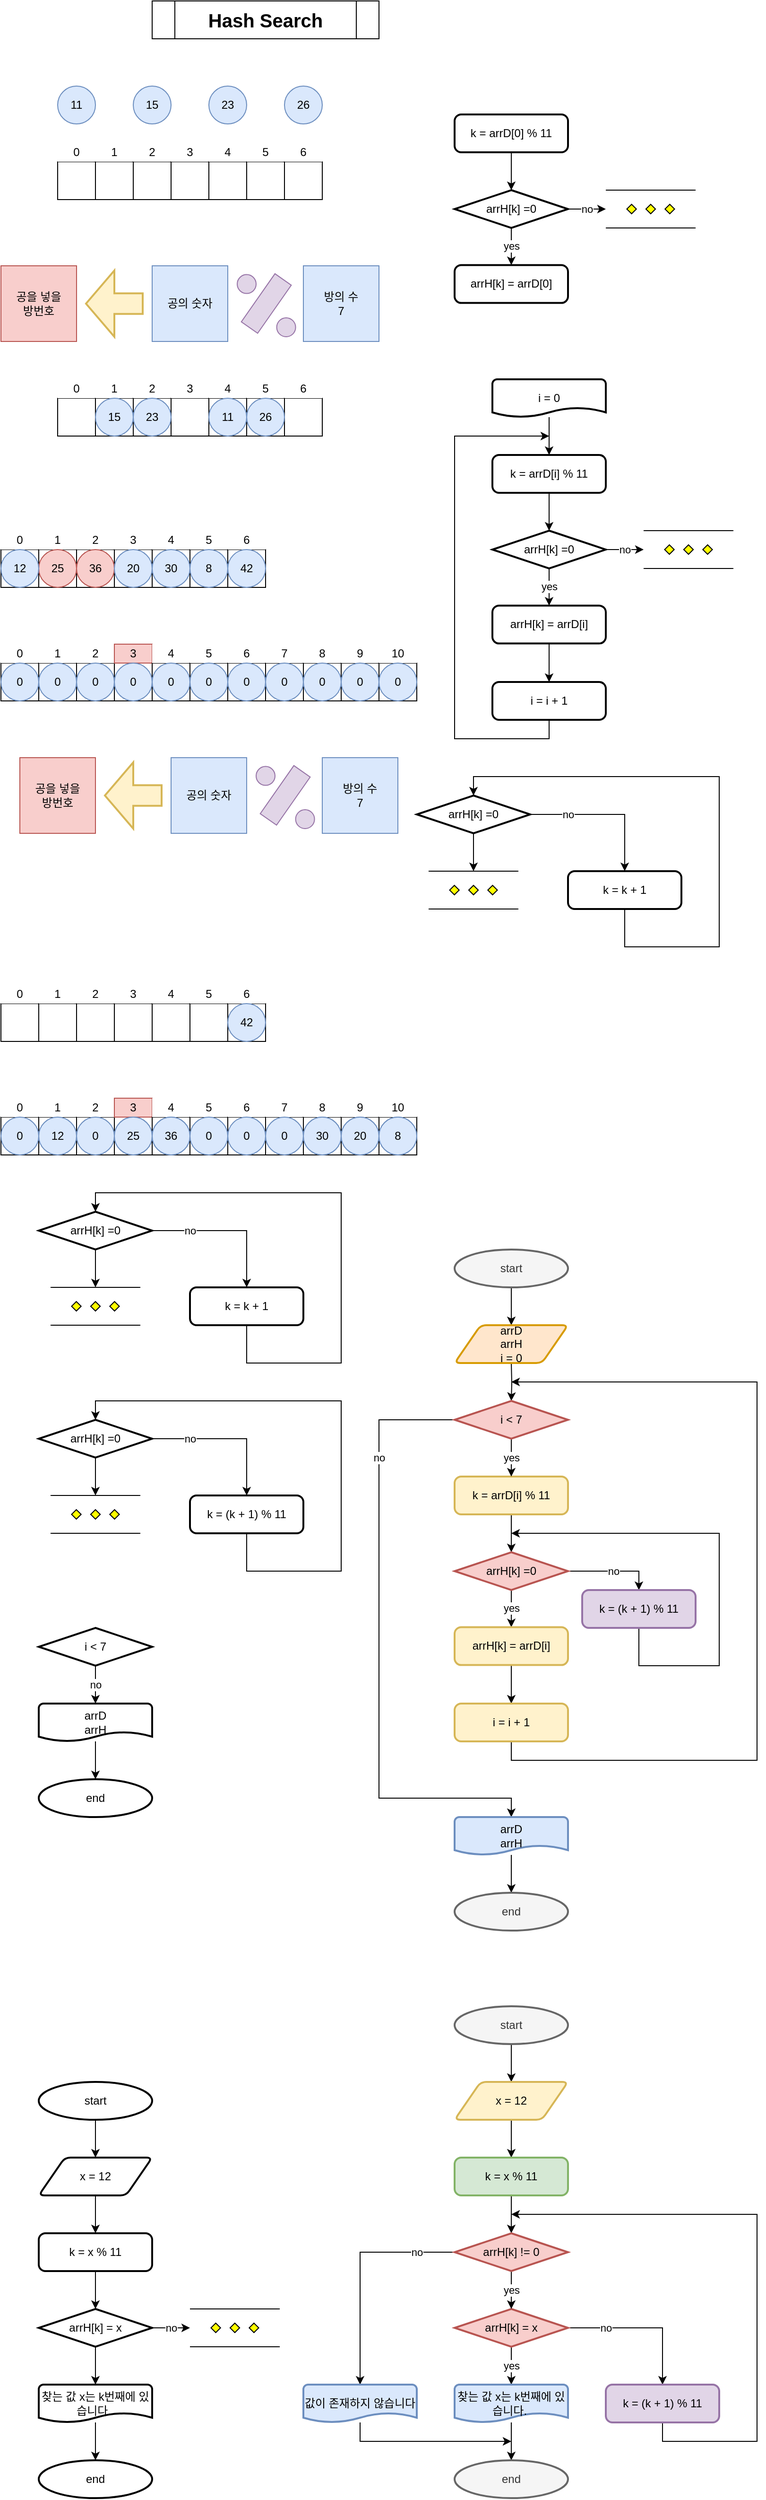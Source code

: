 <mxfile version="21.5.0" type="device">
  <diagram name="Page-1" id="gvFpnIqVw8FhLhii-Kk1">
    <mxGraphModel dx="594" dy="540" grid="1" gridSize="10" guides="1" tooltips="1" connect="1" arrows="1" fold="1" page="1" pageScale="1" pageWidth="850" pageHeight="1100" math="0" shadow="0">
      <root>
        <mxCell id="0" />
        <mxCell id="1" parent="0" />
        <mxCell id="Svl2cvum7UI4GpYgN7TW-1" value="Hash Search" style="shape=process;whiteSpace=wrap;html=1;backgroundOutline=1;fontStyle=1;fontSize=20;" vertex="1" parent="1">
          <mxGeometry x="200" y="40" width="240" height="40" as="geometry" />
        </mxCell>
        <mxCell id="Svl2cvum7UI4GpYgN7TW-2" value="" style="rounded=0;whiteSpace=wrap;html=1;" vertex="1" parent="1">
          <mxGeometry x="100" y="210" width="40" height="40" as="geometry" />
        </mxCell>
        <mxCell id="Svl2cvum7UI4GpYgN7TW-3" value="0" style="rounded=0;whiteSpace=wrap;html=1;strokeColor=none;" vertex="1" parent="1">
          <mxGeometry x="100" y="190" width="40" height="20" as="geometry" />
        </mxCell>
        <mxCell id="Svl2cvum7UI4GpYgN7TW-4" value="" style="rounded=0;whiteSpace=wrap;html=1;" vertex="1" parent="1">
          <mxGeometry x="140" y="210" width="40" height="40" as="geometry" />
        </mxCell>
        <mxCell id="Svl2cvum7UI4GpYgN7TW-5" value="1" style="rounded=0;whiteSpace=wrap;html=1;strokeColor=none;" vertex="1" parent="1">
          <mxGeometry x="140" y="190" width="40" height="20" as="geometry" />
        </mxCell>
        <mxCell id="Svl2cvum7UI4GpYgN7TW-6" value="" style="rounded=0;whiteSpace=wrap;html=1;" vertex="1" parent="1">
          <mxGeometry x="180" y="210" width="40" height="40" as="geometry" />
        </mxCell>
        <mxCell id="Svl2cvum7UI4GpYgN7TW-7" value="2" style="rounded=0;whiteSpace=wrap;html=1;strokeColor=none;" vertex="1" parent="1">
          <mxGeometry x="180" y="190" width="40" height="20" as="geometry" />
        </mxCell>
        <mxCell id="Svl2cvum7UI4GpYgN7TW-8" value="" style="rounded=0;whiteSpace=wrap;html=1;" vertex="1" parent="1">
          <mxGeometry x="220" y="210" width="40" height="40" as="geometry" />
        </mxCell>
        <mxCell id="Svl2cvum7UI4GpYgN7TW-9" value="3" style="rounded=0;whiteSpace=wrap;html=1;strokeColor=none;" vertex="1" parent="1">
          <mxGeometry x="220" y="190" width="40" height="20" as="geometry" />
        </mxCell>
        <mxCell id="Svl2cvum7UI4GpYgN7TW-10" value="" style="rounded=0;whiteSpace=wrap;html=1;" vertex="1" parent="1">
          <mxGeometry x="260" y="210" width="40" height="40" as="geometry" />
        </mxCell>
        <mxCell id="Svl2cvum7UI4GpYgN7TW-11" value="4" style="rounded=0;whiteSpace=wrap;html=1;strokeColor=none;" vertex="1" parent="1">
          <mxGeometry x="260" y="190" width="40" height="20" as="geometry" />
        </mxCell>
        <mxCell id="Svl2cvum7UI4GpYgN7TW-12" value="" style="rounded=0;whiteSpace=wrap;html=1;" vertex="1" parent="1">
          <mxGeometry x="300" y="210" width="40" height="40" as="geometry" />
        </mxCell>
        <mxCell id="Svl2cvum7UI4GpYgN7TW-13" value="5" style="rounded=0;whiteSpace=wrap;html=1;strokeColor=none;" vertex="1" parent="1">
          <mxGeometry x="300" y="190" width="40" height="20" as="geometry" />
        </mxCell>
        <mxCell id="Svl2cvum7UI4GpYgN7TW-14" value="" style="rounded=0;whiteSpace=wrap;html=1;" vertex="1" parent="1">
          <mxGeometry x="340" y="210" width="40" height="40" as="geometry" />
        </mxCell>
        <mxCell id="Svl2cvum7UI4GpYgN7TW-15" value="6" style="rounded=0;whiteSpace=wrap;html=1;strokeColor=none;" vertex="1" parent="1">
          <mxGeometry x="340" y="190" width="40" height="20" as="geometry" />
        </mxCell>
        <mxCell id="Svl2cvum7UI4GpYgN7TW-16" value="11" style="ellipse;whiteSpace=wrap;html=1;aspect=fixed;fillColor=#dae8fc;strokeColor=#6c8ebf;" vertex="1" parent="1">
          <mxGeometry x="100" y="130" width="40" height="40" as="geometry" />
        </mxCell>
        <mxCell id="Svl2cvum7UI4GpYgN7TW-17" value="15" style="ellipse;whiteSpace=wrap;html=1;aspect=fixed;fillColor=#dae8fc;strokeColor=#6c8ebf;" vertex="1" parent="1">
          <mxGeometry x="180" y="130" width="40" height="40" as="geometry" />
        </mxCell>
        <mxCell id="Svl2cvum7UI4GpYgN7TW-18" value="23" style="ellipse;whiteSpace=wrap;html=1;aspect=fixed;fillColor=#dae8fc;strokeColor=#6c8ebf;" vertex="1" parent="1">
          <mxGeometry x="260" y="130" width="40" height="40" as="geometry" />
        </mxCell>
        <mxCell id="Svl2cvum7UI4GpYgN7TW-19" value="26" style="ellipse;whiteSpace=wrap;html=1;aspect=fixed;fillColor=#dae8fc;strokeColor=#6c8ebf;" vertex="1" parent="1">
          <mxGeometry x="340" y="130" width="40" height="40" as="geometry" />
        </mxCell>
        <mxCell id="Svl2cvum7UI4GpYgN7TW-21" value="&amp;nbsp;공을 넣을&amp;nbsp;&lt;br&gt;방번호" style="rounded=0;whiteSpace=wrap;html=1;fillColor=#f8cecc;strokeColor=#b85450;" vertex="1" parent="1">
          <mxGeometry x="40" y="320" width="80" height="80" as="geometry" />
        </mxCell>
        <mxCell id="Svl2cvum7UI4GpYgN7TW-22" value="공의 숫자" style="rounded=0;whiteSpace=wrap;html=1;fillColor=#dae8fc;strokeColor=#6c8ebf;" vertex="1" parent="1">
          <mxGeometry x="200" y="320" width="80" height="80" as="geometry" />
        </mxCell>
        <mxCell id="Svl2cvum7UI4GpYgN7TW-23" value="방의 수&lt;br&gt;7" style="rounded=0;whiteSpace=wrap;html=1;fillColor=#dae8fc;strokeColor=#6c8ebf;" vertex="1" parent="1">
          <mxGeometry x="360" y="320" width="80" height="80" as="geometry" />
        </mxCell>
        <mxCell id="Svl2cvum7UI4GpYgN7TW-24" value="" style="verticalLabelPosition=bottom;verticalAlign=top;html=1;strokeWidth=2;shape=mxgraph.arrows2.arrow;dy=0.69;dx=30;notch=0;rotation=-180;fillColor=#fff2cc;strokeColor=#d6b656;" vertex="1" parent="1">
          <mxGeometry x="130" y="325" width="60" height="70" as="geometry" />
        </mxCell>
        <mxCell id="Svl2cvum7UI4GpYgN7TW-25" value="" style="rounded=0;whiteSpace=wrap;html=1;rotation=-55;fillColor=#e1d5e7;strokeColor=#9673a6;" vertex="1" parent="1">
          <mxGeometry x="289.75" y="349.29" width="62.04" height="21.07" as="geometry" />
        </mxCell>
        <mxCell id="Svl2cvum7UI4GpYgN7TW-26" value="" style="ellipse;whiteSpace=wrap;html=1;aspect=fixed;fillColor=#e1d5e7;strokeColor=#9673a6;" vertex="1" parent="1">
          <mxGeometry x="290" y="329.29" width="20" height="20" as="geometry" />
        </mxCell>
        <mxCell id="Svl2cvum7UI4GpYgN7TW-27" value="" style="ellipse;whiteSpace=wrap;html=1;aspect=fixed;fillColor=#e1d5e7;strokeColor=#9673a6;" vertex="1" parent="1">
          <mxGeometry x="331.79" y="375" width="20" height="20" as="geometry" />
        </mxCell>
        <mxCell id="Svl2cvum7UI4GpYgN7TW-28" value="" style="rounded=0;whiteSpace=wrap;html=1;" vertex="1" parent="1">
          <mxGeometry x="100" y="460" width="40" height="40" as="geometry" />
        </mxCell>
        <mxCell id="Svl2cvum7UI4GpYgN7TW-29" value="0" style="rounded=0;whiteSpace=wrap;html=1;strokeColor=none;" vertex="1" parent="1">
          <mxGeometry x="100" y="440" width="40" height="20" as="geometry" />
        </mxCell>
        <mxCell id="Svl2cvum7UI4GpYgN7TW-30" value="" style="rounded=0;whiteSpace=wrap;html=1;" vertex="1" parent="1">
          <mxGeometry x="140" y="460" width="40" height="40" as="geometry" />
        </mxCell>
        <mxCell id="Svl2cvum7UI4GpYgN7TW-31" value="1" style="rounded=0;whiteSpace=wrap;html=1;strokeColor=none;" vertex="1" parent="1">
          <mxGeometry x="140" y="440" width="40" height="20" as="geometry" />
        </mxCell>
        <mxCell id="Svl2cvum7UI4GpYgN7TW-32" value="" style="rounded=0;whiteSpace=wrap;html=1;" vertex="1" parent="1">
          <mxGeometry x="180" y="460" width="40" height="40" as="geometry" />
        </mxCell>
        <mxCell id="Svl2cvum7UI4GpYgN7TW-33" value="2" style="rounded=0;whiteSpace=wrap;html=1;strokeColor=none;" vertex="1" parent="1">
          <mxGeometry x="180" y="440" width="40" height="20" as="geometry" />
        </mxCell>
        <mxCell id="Svl2cvum7UI4GpYgN7TW-34" value="" style="rounded=0;whiteSpace=wrap;html=1;" vertex="1" parent="1">
          <mxGeometry x="220" y="460" width="40" height="40" as="geometry" />
        </mxCell>
        <mxCell id="Svl2cvum7UI4GpYgN7TW-35" value="3" style="rounded=0;whiteSpace=wrap;html=1;strokeColor=none;" vertex="1" parent="1">
          <mxGeometry x="220" y="440" width="40" height="20" as="geometry" />
        </mxCell>
        <mxCell id="Svl2cvum7UI4GpYgN7TW-36" value="" style="rounded=0;whiteSpace=wrap;html=1;" vertex="1" parent="1">
          <mxGeometry x="260" y="460" width="40" height="40" as="geometry" />
        </mxCell>
        <mxCell id="Svl2cvum7UI4GpYgN7TW-37" value="4" style="rounded=0;whiteSpace=wrap;html=1;strokeColor=none;" vertex="1" parent="1">
          <mxGeometry x="260" y="440" width="40" height="20" as="geometry" />
        </mxCell>
        <mxCell id="Svl2cvum7UI4GpYgN7TW-38" value="" style="rounded=0;whiteSpace=wrap;html=1;" vertex="1" parent="1">
          <mxGeometry x="300" y="460" width="40" height="40" as="geometry" />
        </mxCell>
        <mxCell id="Svl2cvum7UI4GpYgN7TW-39" value="5" style="rounded=0;whiteSpace=wrap;html=1;strokeColor=none;" vertex="1" parent="1">
          <mxGeometry x="300" y="440" width="40" height="20" as="geometry" />
        </mxCell>
        <mxCell id="Svl2cvum7UI4GpYgN7TW-40" value="" style="rounded=0;whiteSpace=wrap;html=1;" vertex="1" parent="1">
          <mxGeometry x="340" y="460" width="40" height="40" as="geometry" />
        </mxCell>
        <mxCell id="Svl2cvum7UI4GpYgN7TW-41" value="6" style="rounded=0;whiteSpace=wrap;html=1;strokeColor=none;" vertex="1" parent="1">
          <mxGeometry x="340" y="440" width="40" height="20" as="geometry" />
        </mxCell>
        <mxCell id="Svl2cvum7UI4GpYgN7TW-42" value="11" style="ellipse;whiteSpace=wrap;html=1;aspect=fixed;fillColor=#dae8fc;strokeColor=#6c8ebf;" vertex="1" parent="1">
          <mxGeometry x="260" y="460" width="40" height="40" as="geometry" />
        </mxCell>
        <mxCell id="Svl2cvum7UI4GpYgN7TW-43" value="15" style="ellipse;whiteSpace=wrap;html=1;aspect=fixed;fillColor=#dae8fc;strokeColor=#6c8ebf;" vertex="1" parent="1">
          <mxGeometry x="140" y="460" width="40" height="40" as="geometry" />
        </mxCell>
        <mxCell id="Svl2cvum7UI4GpYgN7TW-44" value="23" style="ellipse;whiteSpace=wrap;html=1;aspect=fixed;fillColor=#dae8fc;strokeColor=#6c8ebf;" vertex="1" parent="1">
          <mxGeometry x="180" y="460" width="40" height="40" as="geometry" />
        </mxCell>
        <mxCell id="Svl2cvum7UI4GpYgN7TW-45" value="26" style="ellipse;whiteSpace=wrap;html=1;aspect=fixed;fillColor=#dae8fc;strokeColor=#6c8ebf;" vertex="1" parent="1">
          <mxGeometry x="300" y="460" width="40" height="40" as="geometry" />
        </mxCell>
        <mxCell id="Svl2cvum7UI4GpYgN7TW-60" value="" style="rounded=0;whiteSpace=wrap;html=1;" vertex="1" parent="1">
          <mxGeometry x="40" y="620" width="40" height="40" as="geometry" />
        </mxCell>
        <mxCell id="Svl2cvum7UI4GpYgN7TW-61" value="0" style="rounded=0;whiteSpace=wrap;html=1;strokeColor=none;" vertex="1" parent="1">
          <mxGeometry x="40" y="600" width="40" height="20" as="geometry" />
        </mxCell>
        <mxCell id="Svl2cvum7UI4GpYgN7TW-62" value="" style="rounded=0;whiteSpace=wrap;html=1;" vertex="1" parent="1">
          <mxGeometry x="80" y="620" width="40" height="40" as="geometry" />
        </mxCell>
        <mxCell id="Svl2cvum7UI4GpYgN7TW-63" value="1" style="rounded=0;whiteSpace=wrap;html=1;strokeColor=none;" vertex="1" parent="1">
          <mxGeometry x="80" y="600" width="40" height="20" as="geometry" />
        </mxCell>
        <mxCell id="Svl2cvum7UI4GpYgN7TW-64" value="" style="rounded=0;whiteSpace=wrap;html=1;" vertex="1" parent="1">
          <mxGeometry x="120" y="620" width="40" height="40" as="geometry" />
        </mxCell>
        <mxCell id="Svl2cvum7UI4GpYgN7TW-65" value="2" style="rounded=0;whiteSpace=wrap;html=1;strokeColor=none;" vertex="1" parent="1">
          <mxGeometry x="120" y="600" width="40" height="20" as="geometry" />
        </mxCell>
        <mxCell id="Svl2cvum7UI4GpYgN7TW-66" value="" style="rounded=0;whiteSpace=wrap;html=1;" vertex="1" parent="1">
          <mxGeometry x="160" y="620" width="40" height="40" as="geometry" />
        </mxCell>
        <mxCell id="Svl2cvum7UI4GpYgN7TW-67" value="3" style="rounded=0;whiteSpace=wrap;html=1;strokeColor=none;" vertex="1" parent="1">
          <mxGeometry x="160" y="600" width="40" height="20" as="geometry" />
        </mxCell>
        <mxCell id="Svl2cvum7UI4GpYgN7TW-68" value="" style="rounded=0;whiteSpace=wrap;html=1;" vertex="1" parent="1">
          <mxGeometry x="200" y="620" width="40" height="40" as="geometry" />
        </mxCell>
        <mxCell id="Svl2cvum7UI4GpYgN7TW-69" value="4" style="rounded=0;whiteSpace=wrap;html=1;strokeColor=none;" vertex="1" parent="1">
          <mxGeometry x="200" y="600" width="40" height="20" as="geometry" />
        </mxCell>
        <mxCell id="Svl2cvum7UI4GpYgN7TW-70" value="" style="rounded=0;whiteSpace=wrap;html=1;" vertex="1" parent="1">
          <mxGeometry x="240" y="620" width="40" height="40" as="geometry" />
        </mxCell>
        <mxCell id="Svl2cvum7UI4GpYgN7TW-71" value="5" style="rounded=0;whiteSpace=wrap;html=1;strokeColor=none;" vertex="1" parent="1">
          <mxGeometry x="240" y="600" width="40" height="20" as="geometry" />
        </mxCell>
        <mxCell id="Svl2cvum7UI4GpYgN7TW-72" value="" style="rounded=0;whiteSpace=wrap;html=1;" vertex="1" parent="1">
          <mxGeometry x="280" y="620" width="40" height="40" as="geometry" />
        </mxCell>
        <mxCell id="Svl2cvum7UI4GpYgN7TW-73" value="6" style="rounded=0;whiteSpace=wrap;html=1;strokeColor=none;" vertex="1" parent="1">
          <mxGeometry x="280" y="600" width="40" height="20" as="geometry" />
        </mxCell>
        <mxCell id="Svl2cvum7UI4GpYgN7TW-74" value="25" style="ellipse;whiteSpace=wrap;html=1;aspect=fixed;fillColor=#f8cecc;strokeColor=#b85450;" vertex="1" parent="1">
          <mxGeometry x="80" y="620" width="40" height="40" as="geometry" />
        </mxCell>
        <mxCell id="Svl2cvum7UI4GpYgN7TW-75" value="12" style="ellipse;whiteSpace=wrap;html=1;aspect=fixed;fillColor=#dae8fc;strokeColor=#6c8ebf;" vertex="1" parent="1">
          <mxGeometry x="40" y="620" width="40" height="40" as="geometry" />
        </mxCell>
        <mxCell id="Svl2cvum7UI4GpYgN7TW-76" value="36" style="ellipse;whiteSpace=wrap;html=1;aspect=fixed;fillColor=#f8cecc;strokeColor=#b85450;" vertex="1" parent="1">
          <mxGeometry x="120" y="620" width="40" height="40" as="geometry" />
        </mxCell>
        <mxCell id="Svl2cvum7UI4GpYgN7TW-77" value="20" style="ellipse;whiteSpace=wrap;html=1;aspect=fixed;fillColor=#dae8fc;strokeColor=#6c8ebf;" vertex="1" parent="1">
          <mxGeometry x="160" y="620" width="40" height="40" as="geometry" />
        </mxCell>
        <mxCell id="Svl2cvum7UI4GpYgN7TW-78" value="30" style="ellipse;whiteSpace=wrap;html=1;aspect=fixed;fillColor=#dae8fc;strokeColor=#6c8ebf;" vertex="1" parent="1">
          <mxGeometry x="200" y="620" width="40" height="40" as="geometry" />
        </mxCell>
        <mxCell id="Svl2cvum7UI4GpYgN7TW-79" value="8" style="ellipse;whiteSpace=wrap;html=1;aspect=fixed;fillColor=#dae8fc;strokeColor=#6c8ebf;" vertex="1" parent="1">
          <mxGeometry x="240" y="620" width="40" height="40" as="geometry" />
        </mxCell>
        <mxCell id="Svl2cvum7UI4GpYgN7TW-80" value="42" style="ellipse;whiteSpace=wrap;html=1;aspect=fixed;fillColor=#dae8fc;strokeColor=#6c8ebf;" vertex="1" parent="1">
          <mxGeometry x="280" y="620" width="40" height="40" as="geometry" />
        </mxCell>
        <mxCell id="Svl2cvum7UI4GpYgN7TW-81" value="" style="rounded=0;whiteSpace=wrap;html=1;" vertex="1" parent="1">
          <mxGeometry x="40" y="740" width="40" height="40" as="geometry" />
        </mxCell>
        <mxCell id="Svl2cvum7UI4GpYgN7TW-82" value="0" style="rounded=0;whiteSpace=wrap;html=1;strokeColor=none;" vertex="1" parent="1">
          <mxGeometry x="40" y="720" width="40" height="20" as="geometry" />
        </mxCell>
        <mxCell id="Svl2cvum7UI4GpYgN7TW-83" value="" style="rounded=0;whiteSpace=wrap;html=1;" vertex="1" parent="1">
          <mxGeometry x="80" y="740" width="40" height="40" as="geometry" />
        </mxCell>
        <mxCell id="Svl2cvum7UI4GpYgN7TW-84" value="1" style="rounded=0;whiteSpace=wrap;html=1;strokeColor=none;" vertex="1" parent="1">
          <mxGeometry x="80" y="720" width="40" height="20" as="geometry" />
        </mxCell>
        <mxCell id="Svl2cvum7UI4GpYgN7TW-85" value="" style="rounded=0;whiteSpace=wrap;html=1;" vertex="1" parent="1">
          <mxGeometry x="120" y="740" width="40" height="40" as="geometry" />
        </mxCell>
        <mxCell id="Svl2cvum7UI4GpYgN7TW-86" value="2" style="rounded=0;whiteSpace=wrap;html=1;strokeColor=none;" vertex="1" parent="1">
          <mxGeometry x="120" y="720" width="40" height="20" as="geometry" />
        </mxCell>
        <mxCell id="Svl2cvum7UI4GpYgN7TW-87" value="" style="rounded=0;whiteSpace=wrap;html=1;" vertex="1" parent="1">
          <mxGeometry x="160" y="740" width="40" height="40" as="geometry" />
        </mxCell>
        <mxCell id="Svl2cvum7UI4GpYgN7TW-88" value="3" style="rounded=0;whiteSpace=wrap;html=1;strokeColor=#b85450;fillColor=#f8cecc;" vertex="1" parent="1">
          <mxGeometry x="160" y="720" width="40" height="20" as="geometry" />
        </mxCell>
        <mxCell id="Svl2cvum7UI4GpYgN7TW-89" value="" style="rounded=0;whiteSpace=wrap;html=1;" vertex="1" parent="1">
          <mxGeometry x="200" y="740" width="40" height="40" as="geometry" />
        </mxCell>
        <mxCell id="Svl2cvum7UI4GpYgN7TW-90" value="4" style="rounded=0;whiteSpace=wrap;html=1;strokeColor=none;" vertex="1" parent="1">
          <mxGeometry x="200" y="720" width="40" height="20" as="geometry" />
        </mxCell>
        <mxCell id="Svl2cvum7UI4GpYgN7TW-91" value="" style="rounded=0;whiteSpace=wrap;html=1;" vertex="1" parent="1">
          <mxGeometry x="240" y="740" width="40" height="40" as="geometry" />
        </mxCell>
        <mxCell id="Svl2cvum7UI4GpYgN7TW-92" value="5" style="rounded=0;whiteSpace=wrap;html=1;strokeColor=none;" vertex="1" parent="1">
          <mxGeometry x="240" y="720" width="40" height="20" as="geometry" />
        </mxCell>
        <mxCell id="Svl2cvum7UI4GpYgN7TW-93" value="" style="rounded=0;whiteSpace=wrap;html=1;" vertex="1" parent="1">
          <mxGeometry x="280" y="740" width="40" height="40" as="geometry" />
        </mxCell>
        <mxCell id="Svl2cvum7UI4GpYgN7TW-94" value="6" style="rounded=0;whiteSpace=wrap;html=1;strokeColor=none;" vertex="1" parent="1">
          <mxGeometry x="280" y="720" width="40" height="20" as="geometry" />
        </mxCell>
        <mxCell id="Svl2cvum7UI4GpYgN7TW-95" value="" style="rounded=0;whiteSpace=wrap;html=1;" vertex="1" parent="1">
          <mxGeometry x="320" y="740" width="40" height="40" as="geometry" />
        </mxCell>
        <mxCell id="Svl2cvum7UI4GpYgN7TW-96" value="7" style="rounded=0;whiteSpace=wrap;html=1;strokeColor=none;" vertex="1" parent="1">
          <mxGeometry x="320" y="720" width="40" height="20" as="geometry" />
        </mxCell>
        <mxCell id="Svl2cvum7UI4GpYgN7TW-97" value="" style="rounded=0;whiteSpace=wrap;html=1;" vertex="1" parent="1">
          <mxGeometry x="360" y="740" width="40" height="40" as="geometry" />
        </mxCell>
        <mxCell id="Svl2cvum7UI4GpYgN7TW-98" value="8" style="rounded=0;whiteSpace=wrap;html=1;strokeColor=none;" vertex="1" parent="1">
          <mxGeometry x="360" y="720" width="40" height="20" as="geometry" />
        </mxCell>
        <mxCell id="Svl2cvum7UI4GpYgN7TW-99" value="" style="rounded=0;whiteSpace=wrap;html=1;" vertex="1" parent="1">
          <mxGeometry x="400" y="740" width="40" height="40" as="geometry" />
        </mxCell>
        <mxCell id="Svl2cvum7UI4GpYgN7TW-100" value="9" style="rounded=0;whiteSpace=wrap;html=1;strokeColor=none;" vertex="1" parent="1">
          <mxGeometry x="400" y="720" width="40" height="20" as="geometry" />
        </mxCell>
        <mxCell id="Svl2cvum7UI4GpYgN7TW-101" value="" style="rounded=0;whiteSpace=wrap;html=1;" vertex="1" parent="1">
          <mxGeometry x="440" y="740" width="40" height="40" as="geometry" />
        </mxCell>
        <mxCell id="Svl2cvum7UI4GpYgN7TW-102" value="10" style="rounded=0;whiteSpace=wrap;html=1;strokeColor=none;" vertex="1" parent="1">
          <mxGeometry x="440" y="720" width="40" height="20" as="geometry" />
        </mxCell>
        <mxCell id="Svl2cvum7UI4GpYgN7TW-107" value="0" style="ellipse;whiteSpace=wrap;html=1;aspect=fixed;fillColor=#dae8fc;strokeColor=#6c8ebf;" vertex="1" parent="1">
          <mxGeometry x="40" y="740" width="40" height="40" as="geometry" />
        </mxCell>
        <mxCell id="Svl2cvum7UI4GpYgN7TW-108" value="0" style="ellipse;whiteSpace=wrap;html=1;aspect=fixed;fillColor=#dae8fc;strokeColor=#6c8ebf;" vertex="1" parent="1">
          <mxGeometry x="80" y="740" width="40" height="40" as="geometry" />
        </mxCell>
        <mxCell id="Svl2cvum7UI4GpYgN7TW-109" value="0" style="ellipse;whiteSpace=wrap;html=1;aspect=fixed;fillColor=#dae8fc;strokeColor=#6c8ebf;" vertex="1" parent="1">
          <mxGeometry x="120" y="740" width="40" height="40" as="geometry" />
        </mxCell>
        <mxCell id="Svl2cvum7UI4GpYgN7TW-110" value="0" style="ellipse;whiteSpace=wrap;html=1;aspect=fixed;fillColor=#dae8fc;strokeColor=#6c8ebf;" vertex="1" parent="1">
          <mxGeometry x="160" y="740" width="40" height="40" as="geometry" />
        </mxCell>
        <mxCell id="Svl2cvum7UI4GpYgN7TW-111" value="0" style="ellipse;whiteSpace=wrap;html=1;aspect=fixed;fillColor=#dae8fc;strokeColor=#6c8ebf;" vertex="1" parent="1">
          <mxGeometry x="200" y="740" width="40" height="40" as="geometry" />
        </mxCell>
        <mxCell id="Svl2cvum7UI4GpYgN7TW-112" value="0" style="ellipse;whiteSpace=wrap;html=1;aspect=fixed;fillColor=#dae8fc;strokeColor=#6c8ebf;" vertex="1" parent="1">
          <mxGeometry x="240" y="740" width="40" height="40" as="geometry" />
        </mxCell>
        <mxCell id="Svl2cvum7UI4GpYgN7TW-113" value="0" style="ellipse;whiteSpace=wrap;html=1;aspect=fixed;fillColor=#dae8fc;strokeColor=#6c8ebf;" vertex="1" parent="1">
          <mxGeometry x="280" y="740" width="40" height="40" as="geometry" />
        </mxCell>
        <mxCell id="Svl2cvum7UI4GpYgN7TW-114" value="0" style="ellipse;whiteSpace=wrap;html=1;aspect=fixed;fillColor=#dae8fc;strokeColor=#6c8ebf;" vertex="1" parent="1">
          <mxGeometry x="320.0" y="740" width="40" height="40" as="geometry" />
        </mxCell>
        <mxCell id="Svl2cvum7UI4GpYgN7TW-115" value="0" style="ellipse;whiteSpace=wrap;html=1;aspect=fixed;fillColor=#dae8fc;strokeColor=#6c8ebf;" vertex="1" parent="1">
          <mxGeometry x="360" y="740" width="40" height="40" as="geometry" />
        </mxCell>
        <mxCell id="Svl2cvum7UI4GpYgN7TW-116" value="0" style="ellipse;whiteSpace=wrap;html=1;aspect=fixed;fillColor=#dae8fc;strokeColor=#6c8ebf;" vertex="1" parent="1">
          <mxGeometry x="400" y="740" width="40" height="40" as="geometry" />
        </mxCell>
        <mxCell id="Svl2cvum7UI4GpYgN7TW-117" value="0" style="ellipse;whiteSpace=wrap;html=1;aspect=fixed;fillColor=#dae8fc;strokeColor=#6c8ebf;" vertex="1" parent="1">
          <mxGeometry x="440" y="740" width="40" height="40" as="geometry" />
        </mxCell>
        <mxCell id="Svl2cvum7UI4GpYgN7TW-118" value="&amp;nbsp;공을 넣을&amp;nbsp;&lt;br&gt;방번호" style="rounded=0;whiteSpace=wrap;html=1;fillColor=#f8cecc;strokeColor=#b85450;" vertex="1" parent="1">
          <mxGeometry x="60" y="840" width="80" height="80" as="geometry" />
        </mxCell>
        <mxCell id="Svl2cvum7UI4GpYgN7TW-119" value="공의 숫자" style="rounded=0;whiteSpace=wrap;html=1;fillColor=#dae8fc;strokeColor=#6c8ebf;" vertex="1" parent="1">
          <mxGeometry x="220" y="840" width="80" height="80" as="geometry" />
        </mxCell>
        <mxCell id="Svl2cvum7UI4GpYgN7TW-120" value="방의 수&lt;br&gt;7" style="rounded=0;whiteSpace=wrap;html=1;fillColor=#dae8fc;strokeColor=#6c8ebf;" vertex="1" parent="1">
          <mxGeometry x="380" y="840" width="80" height="80" as="geometry" />
        </mxCell>
        <mxCell id="Svl2cvum7UI4GpYgN7TW-121" value="" style="verticalLabelPosition=bottom;verticalAlign=top;html=1;strokeWidth=2;shape=mxgraph.arrows2.arrow;dy=0.69;dx=30;notch=0;rotation=-180;fillColor=#fff2cc;strokeColor=#d6b656;" vertex="1" parent="1">
          <mxGeometry x="150" y="845" width="60" height="70" as="geometry" />
        </mxCell>
        <mxCell id="Svl2cvum7UI4GpYgN7TW-122" value="" style="rounded=0;whiteSpace=wrap;html=1;rotation=-55;fillColor=#e1d5e7;strokeColor=#9673a6;" vertex="1" parent="1">
          <mxGeometry x="309.75" y="869.29" width="62.04" height="21.07" as="geometry" />
        </mxCell>
        <mxCell id="Svl2cvum7UI4GpYgN7TW-123" value="" style="ellipse;whiteSpace=wrap;html=1;aspect=fixed;fillColor=#e1d5e7;strokeColor=#9673a6;" vertex="1" parent="1">
          <mxGeometry x="310" y="849.29" width="20" height="20" as="geometry" />
        </mxCell>
        <mxCell id="Svl2cvum7UI4GpYgN7TW-124" value="" style="ellipse;whiteSpace=wrap;html=1;aspect=fixed;fillColor=#e1d5e7;strokeColor=#9673a6;" vertex="1" parent="1">
          <mxGeometry x="351.79" y="895" width="20" height="20" as="geometry" />
        </mxCell>
        <mxCell id="Svl2cvum7UI4GpYgN7TW-129" value="" style="edgeStyle=orthogonalEdgeStyle;rounded=0;orthogonalLoop=1;jettySize=auto;html=1;" edge="1" parent="1" source="Svl2cvum7UI4GpYgN7TW-126" target="Svl2cvum7UI4GpYgN7TW-128">
          <mxGeometry relative="1" as="geometry" />
        </mxCell>
        <mxCell id="Svl2cvum7UI4GpYgN7TW-126" value="k = arrD[0] % 11" style="rounded=1;whiteSpace=wrap;html=1;absoluteArcSize=1;arcSize=14;strokeWidth=2;" vertex="1" parent="1">
          <mxGeometry x="520" y="160" width="120" height="40" as="geometry" />
        </mxCell>
        <mxCell id="Svl2cvum7UI4GpYgN7TW-131" value="yes" style="edgeStyle=orthogonalEdgeStyle;rounded=0;orthogonalLoop=1;jettySize=auto;html=1;" edge="1" parent="1" source="Svl2cvum7UI4GpYgN7TW-128" target="Svl2cvum7UI4GpYgN7TW-130">
          <mxGeometry relative="1" as="geometry" />
        </mxCell>
        <mxCell id="Svl2cvum7UI4GpYgN7TW-133" value="no" style="edgeStyle=orthogonalEdgeStyle;rounded=0;orthogonalLoop=1;jettySize=auto;html=1;" edge="1" parent="1" source="Svl2cvum7UI4GpYgN7TW-128" target="Svl2cvum7UI4GpYgN7TW-132">
          <mxGeometry relative="1" as="geometry" />
        </mxCell>
        <mxCell id="Svl2cvum7UI4GpYgN7TW-128" value="arrH[k] =0" style="strokeWidth=2;html=1;shape=mxgraph.flowchart.decision;whiteSpace=wrap;" vertex="1" parent="1">
          <mxGeometry x="520" y="240" width="120" height="40" as="geometry" />
        </mxCell>
        <mxCell id="Svl2cvum7UI4GpYgN7TW-130" value="arrH[k] = arrD[0]" style="rounded=1;whiteSpace=wrap;html=1;absoluteArcSize=1;arcSize=14;strokeWidth=2;" vertex="1" parent="1">
          <mxGeometry x="520" y="319.29" width="120" height="40" as="geometry" />
        </mxCell>
        <mxCell id="Svl2cvum7UI4GpYgN7TW-132" value="" style="verticalLabelPosition=bottom;verticalAlign=top;html=1;shape=mxgraph.flowchart.parallel_mode;pointerEvents=1" vertex="1" parent="1">
          <mxGeometry x="680" y="240" width="95" height="40" as="geometry" />
        </mxCell>
        <mxCell id="Svl2cvum7UI4GpYgN7TW-136" value="" style="edgeStyle=orthogonalEdgeStyle;rounded=0;orthogonalLoop=1;jettySize=auto;html=1;" edge="1" parent="1" source="Svl2cvum7UI4GpYgN7TW-137" target="Svl2cvum7UI4GpYgN7TW-140">
          <mxGeometry relative="1" as="geometry" />
        </mxCell>
        <mxCell id="Svl2cvum7UI4GpYgN7TW-137" value="k = arrD[i] % 11" style="rounded=1;whiteSpace=wrap;html=1;absoluteArcSize=1;arcSize=14;strokeWidth=2;" vertex="1" parent="1">
          <mxGeometry x="560" y="520" width="120" height="40" as="geometry" />
        </mxCell>
        <mxCell id="Svl2cvum7UI4GpYgN7TW-138" value="yes" style="edgeStyle=orthogonalEdgeStyle;rounded=0;orthogonalLoop=1;jettySize=auto;html=1;" edge="1" parent="1" source="Svl2cvum7UI4GpYgN7TW-140" target="Svl2cvum7UI4GpYgN7TW-141">
          <mxGeometry relative="1" as="geometry" />
        </mxCell>
        <mxCell id="Svl2cvum7UI4GpYgN7TW-139" value="no" style="edgeStyle=orthogonalEdgeStyle;rounded=0;orthogonalLoop=1;jettySize=auto;html=1;" edge="1" parent="1" source="Svl2cvum7UI4GpYgN7TW-140" target="Svl2cvum7UI4GpYgN7TW-142">
          <mxGeometry relative="1" as="geometry" />
        </mxCell>
        <mxCell id="Svl2cvum7UI4GpYgN7TW-140" value="arrH[k] =0" style="strokeWidth=2;html=1;shape=mxgraph.flowchart.decision;whiteSpace=wrap;" vertex="1" parent="1">
          <mxGeometry x="560" y="600" width="120" height="40" as="geometry" />
        </mxCell>
        <mxCell id="Svl2cvum7UI4GpYgN7TW-146" value="" style="edgeStyle=orthogonalEdgeStyle;rounded=0;orthogonalLoop=1;jettySize=auto;html=1;" edge="1" parent="1" source="Svl2cvum7UI4GpYgN7TW-141" target="Svl2cvum7UI4GpYgN7TW-145">
          <mxGeometry relative="1" as="geometry" />
        </mxCell>
        <mxCell id="Svl2cvum7UI4GpYgN7TW-141" value="arrH[k] = arrD[i]" style="rounded=1;whiteSpace=wrap;html=1;absoluteArcSize=1;arcSize=14;strokeWidth=2;" vertex="1" parent="1">
          <mxGeometry x="560" y="679.29" width="120" height="40" as="geometry" />
        </mxCell>
        <mxCell id="Svl2cvum7UI4GpYgN7TW-142" value="" style="verticalLabelPosition=bottom;verticalAlign=top;html=1;shape=mxgraph.flowchart.parallel_mode;pointerEvents=1" vertex="1" parent="1">
          <mxGeometry x="720" y="600" width="95" height="40" as="geometry" />
        </mxCell>
        <mxCell id="Svl2cvum7UI4GpYgN7TW-144" value="" style="edgeStyle=orthogonalEdgeStyle;rounded=0;orthogonalLoop=1;jettySize=auto;html=1;" edge="1" parent="1" source="Svl2cvum7UI4GpYgN7TW-143" target="Svl2cvum7UI4GpYgN7TW-137">
          <mxGeometry relative="1" as="geometry" />
        </mxCell>
        <mxCell id="Svl2cvum7UI4GpYgN7TW-143" value="i = 0" style="strokeWidth=2;html=1;shape=mxgraph.flowchart.document2;whiteSpace=wrap;size=0.25;" vertex="1" parent="1">
          <mxGeometry x="560" y="440" width="120" height="40" as="geometry" />
        </mxCell>
        <mxCell id="Svl2cvum7UI4GpYgN7TW-147" style="edgeStyle=orthogonalEdgeStyle;rounded=0;orthogonalLoop=1;jettySize=auto;html=1;" edge="1" parent="1" source="Svl2cvum7UI4GpYgN7TW-145">
          <mxGeometry relative="1" as="geometry">
            <mxPoint x="620" y="500" as="targetPoint" />
            <Array as="points">
              <mxPoint x="620" y="820" />
              <mxPoint x="520" y="820" />
              <mxPoint x="520" y="500" />
            </Array>
          </mxGeometry>
        </mxCell>
        <mxCell id="Svl2cvum7UI4GpYgN7TW-145" value="i = i + 1" style="rounded=1;whiteSpace=wrap;html=1;absoluteArcSize=1;arcSize=14;strokeWidth=2;" vertex="1" parent="1">
          <mxGeometry x="560" y="760" width="120" height="40" as="geometry" />
        </mxCell>
        <mxCell id="Svl2cvum7UI4GpYgN7TW-152" value="no" style="edgeStyle=orthogonalEdgeStyle;rounded=0;orthogonalLoop=1;jettySize=auto;html=1;" edge="1" parent="1" source="Svl2cvum7UI4GpYgN7TW-149" target="Svl2cvum7UI4GpYgN7TW-151">
          <mxGeometry x="-0.5" relative="1" as="geometry">
            <mxPoint as="offset" />
          </mxGeometry>
        </mxCell>
        <mxCell id="Svl2cvum7UI4GpYgN7TW-155" value="" style="edgeStyle=orthogonalEdgeStyle;rounded=0;orthogonalLoop=1;jettySize=auto;html=1;" edge="1" parent="1" source="Svl2cvum7UI4GpYgN7TW-149" target="Svl2cvum7UI4GpYgN7TW-154">
          <mxGeometry relative="1" as="geometry" />
        </mxCell>
        <mxCell id="Svl2cvum7UI4GpYgN7TW-149" value="arrH[k] =0" style="strokeWidth=2;html=1;shape=mxgraph.flowchart.decision;whiteSpace=wrap;" vertex="1" parent="1">
          <mxGeometry x="480" y="880" width="120" height="40" as="geometry" />
        </mxCell>
        <mxCell id="Svl2cvum7UI4GpYgN7TW-153" style="edgeStyle=orthogonalEdgeStyle;rounded=0;orthogonalLoop=1;jettySize=auto;html=1;entryX=0.5;entryY=0;entryDx=0;entryDy=0;entryPerimeter=0;" edge="1" parent="1" source="Svl2cvum7UI4GpYgN7TW-151" target="Svl2cvum7UI4GpYgN7TW-149">
          <mxGeometry relative="1" as="geometry">
            <Array as="points">
              <mxPoint x="700" y="1040" />
              <mxPoint x="800" y="1040" />
              <mxPoint x="800" y="860" />
              <mxPoint x="540" y="860" />
            </Array>
          </mxGeometry>
        </mxCell>
        <mxCell id="Svl2cvum7UI4GpYgN7TW-151" value="k = k + 1" style="rounded=1;whiteSpace=wrap;html=1;absoluteArcSize=1;arcSize=14;strokeWidth=2;" vertex="1" parent="1">
          <mxGeometry x="640" y="960" width="120" height="40" as="geometry" />
        </mxCell>
        <mxCell id="Svl2cvum7UI4GpYgN7TW-154" value="" style="verticalLabelPosition=bottom;verticalAlign=top;html=1;shape=mxgraph.flowchart.parallel_mode;pointerEvents=1" vertex="1" parent="1">
          <mxGeometry x="492.5" y="960" width="95" height="40" as="geometry" />
        </mxCell>
        <mxCell id="Svl2cvum7UI4GpYgN7TW-178" value="" style="rounded=0;whiteSpace=wrap;html=1;" vertex="1" parent="1">
          <mxGeometry x="40" y="1220" width="40" height="40" as="geometry" />
        </mxCell>
        <mxCell id="Svl2cvum7UI4GpYgN7TW-179" value="0" style="rounded=0;whiteSpace=wrap;html=1;strokeColor=none;" vertex="1" parent="1">
          <mxGeometry x="40" y="1200" width="40" height="20" as="geometry" />
        </mxCell>
        <mxCell id="Svl2cvum7UI4GpYgN7TW-180" value="" style="rounded=0;whiteSpace=wrap;html=1;" vertex="1" parent="1">
          <mxGeometry x="80" y="1220" width="40" height="40" as="geometry" />
        </mxCell>
        <mxCell id="Svl2cvum7UI4GpYgN7TW-181" value="1" style="rounded=0;whiteSpace=wrap;html=1;strokeColor=none;" vertex="1" parent="1">
          <mxGeometry x="80" y="1200" width="40" height="20" as="geometry" />
        </mxCell>
        <mxCell id="Svl2cvum7UI4GpYgN7TW-182" value="" style="rounded=0;whiteSpace=wrap;html=1;" vertex="1" parent="1">
          <mxGeometry x="120" y="1220" width="40" height="40" as="geometry" />
        </mxCell>
        <mxCell id="Svl2cvum7UI4GpYgN7TW-183" value="2" style="rounded=0;whiteSpace=wrap;html=1;strokeColor=none;" vertex="1" parent="1">
          <mxGeometry x="120" y="1200" width="40" height="20" as="geometry" />
        </mxCell>
        <mxCell id="Svl2cvum7UI4GpYgN7TW-184" value="" style="rounded=0;whiteSpace=wrap;html=1;" vertex="1" parent="1">
          <mxGeometry x="160" y="1220" width="40" height="40" as="geometry" />
        </mxCell>
        <mxCell id="Svl2cvum7UI4GpYgN7TW-185" value="3" style="rounded=0;whiteSpace=wrap;html=1;strokeColor=#b85450;fillColor=#f8cecc;" vertex="1" parent="1">
          <mxGeometry x="160" y="1200" width="40" height="20" as="geometry" />
        </mxCell>
        <mxCell id="Svl2cvum7UI4GpYgN7TW-186" value="" style="rounded=0;whiteSpace=wrap;html=1;" vertex="1" parent="1">
          <mxGeometry x="200" y="1220" width="40" height="40" as="geometry" />
        </mxCell>
        <mxCell id="Svl2cvum7UI4GpYgN7TW-187" value="4" style="rounded=0;whiteSpace=wrap;html=1;strokeColor=none;" vertex="1" parent="1">
          <mxGeometry x="200" y="1200" width="40" height="20" as="geometry" />
        </mxCell>
        <mxCell id="Svl2cvum7UI4GpYgN7TW-188" value="" style="rounded=0;whiteSpace=wrap;html=1;" vertex="1" parent="1">
          <mxGeometry x="240" y="1220" width="40" height="40" as="geometry" />
        </mxCell>
        <mxCell id="Svl2cvum7UI4GpYgN7TW-189" value="5" style="rounded=0;whiteSpace=wrap;html=1;strokeColor=none;" vertex="1" parent="1">
          <mxGeometry x="240" y="1200" width="40" height="20" as="geometry" />
        </mxCell>
        <mxCell id="Svl2cvum7UI4GpYgN7TW-190" value="" style="rounded=0;whiteSpace=wrap;html=1;" vertex="1" parent="1">
          <mxGeometry x="280" y="1220" width="40" height="40" as="geometry" />
        </mxCell>
        <mxCell id="Svl2cvum7UI4GpYgN7TW-191" value="6" style="rounded=0;whiteSpace=wrap;html=1;strokeColor=none;" vertex="1" parent="1">
          <mxGeometry x="280" y="1200" width="40" height="20" as="geometry" />
        </mxCell>
        <mxCell id="Svl2cvum7UI4GpYgN7TW-192" value="" style="rounded=0;whiteSpace=wrap;html=1;" vertex="1" parent="1">
          <mxGeometry x="320" y="1220" width="40" height="40" as="geometry" />
        </mxCell>
        <mxCell id="Svl2cvum7UI4GpYgN7TW-193" value="7" style="rounded=0;whiteSpace=wrap;html=1;strokeColor=none;" vertex="1" parent="1">
          <mxGeometry x="320" y="1200" width="40" height="20" as="geometry" />
        </mxCell>
        <mxCell id="Svl2cvum7UI4GpYgN7TW-194" value="" style="rounded=0;whiteSpace=wrap;html=1;" vertex="1" parent="1">
          <mxGeometry x="360" y="1220" width="40" height="40" as="geometry" />
        </mxCell>
        <mxCell id="Svl2cvum7UI4GpYgN7TW-195" value="8" style="rounded=0;whiteSpace=wrap;html=1;strokeColor=none;" vertex="1" parent="1">
          <mxGeometry x="360" y="1200" width="40" height="20" as="geometry" />
        </mxCell>
        <mxCell id="Svl2cvum7UI4GpYgN7TW-196" value="" style="rounded=0;whiteSpace=wrap;html=1;" vertex="1" parent="1">
          <mxGeometry x="400" y="1220" width="40" height="40" as="geometry" />
        </mxCell>
        <mxCell id="Svl2cvum7UI4GpYgN7TW-197" value="9" style="rounded=0;whiteSpace=wrap;html=1;strokeColor=none;" vertex="1" parent="1">
          <mxGeometry x="400" y="1200" width="40" height="20" as="geometry" />
        </mxCell>
        <mxCell id="Svl2cvum7UI4GpYgN7TW-198" value="" style="rounded=0;whiteSpace=wrap;html=1;" vertex="1" parent="1">
          <mxGeometry x="440" y="1220" width="40" height="40" as="geometry" />
        </mxCell>
        <mxCell id="Svl2cvum7UI4GpYgN7TW-199" value="10" style="rounded=0;whiteSpace=wrap;html=1;strokeColor=none;" vertex="1" parent="1">
          <mxGeometry x="440" y="1200" width="40" height="20" as="geometry" />
        </mxCell>
        <mxCell id="Svl2cvum7UI4GpYgN7TW-200" value="0" style="ellipse;whiteSpace=wrap;html=1;aspect=fixed;fillColor=#dae8fc;strokeColor=#6c8ebf;" vertex="1" parent="1">
          <mxGeometry x="40" y="1220" width="40" height="40" as="geometry" />
        </mxCell>
        <mxCell id="Svl2cvum7UI4GpYgN7TW-202" value="0" style="ellipse;whiteSpace=wrap;html=1;aspect=fixed;fillColor=#dae8fc;strokeColor=#6c8ebf;" vertex="1" parent="1">
          <mxGeometry x="120" y="1220" width="40" height="40" as="geometry" />
        </mxCell>
        <mxCell id="Svl2cvum7UI4GpYgN7TW-203" value="0" style="ellipse;whiteSpace=wrap;html=1;aspect=fixed;fillColor=#dae8fc;strokeColor=#6c8ebf;" vertex="1" parent="1">
          <mxGeometry x="160" y="1220" width="40" height="40" as="geometry" />
        </mxCell>
        <mxCell id="Svl2cvum7UI4GpYgN7TW-204" value="0" style="ellipse;whiteSpace=wrap;html=1;aspect=fixed;fillColor=#dae8fc;strokeColor=#6c8ebf;" vertex="1" parent="1">
          <mxGeometry x="200" y="1220" width="40" height="40" as="geometry" />
        </mxCell>
        <mxCell id="Svl2cvum7UI4GpYgN7TW-205" value="0" style="ellipse;whiteSpace=wrap;html=1;aspect=fixed;fillColor=#dae8fc;strokeColor=#6c8ebf;" vertex="1" parent="1">
          <mxGeometry x="240" y="1220" width="40" height="40" as="geometry" />
        </mxCell>
        <mxCell id="Svl2cvum7UI4GpYgN7TW-206" value="0" style="ellipse;whiteSpace=wrap;html=1;aspect=fixed;fillColor=#dae8fc;strokeColor=#6c8ebf;" vertex="1" parent="1">
          <mxGeometry x="280" y="1220" width="40" height="40" as="geometry" />
        </mxCell>
        <mxCell id="Svl2cvum7UI4GpYgN7TW-207" value="0" style="ellipse;whiteSpace=wrap;html=1;aspect=fixed;fillColor=#dae8fc;strokeColor=#6c8ebf;" vertex="1" parent="1">
          <mxGeometry x="320.0" y="1220" width="40" height="40" as="geometry" />
        </mxCell>
        <mxCell id="Svl2cvum7UI4GpYgN7TW-208" value="0" style="ellipse;whiteSpace=wrap;html=1;aspect=fixed;fillColor=#dae8fc;strokeColor=#6c8ebf;" vertex="1" parent="1">
          <mxGeometry x="360" y="1220" width="40" height="40" as="geometry" />
        </mxCell>
        <mxCell id="Svl2cvum7UI4GpYgN7TW-209" value="0" style="ellipse;whiteSpace=wrap;html=1;aspect=fixed;fillColor=#dae8fc;strokeColor=#6c8ebf;" vertex="1" parent="1">
          <mxGeometry x="400" y="1220" width="40" height="40" as="geometry" />
        </mxCell>
        <mxCell id="Svl2cvum7UI4GpYgN7TW-210" value="0" style="ellipse;whiteSpace=wrap;html=1;aspect=fixed;fillColor=#dae8fc;strokeColor=#6c8ebf;" vertex="1" parent="1">
          <mxGeometry x="440" y="1220" width="40" height="40" as="geometry" />
        </mxCell>
        <mxCell id="Svl2cvum7UI4GpYgN7TW-157" value="" style="rounded=0;whiteSpace=wrap;html=1;" vertex="1" parent="1">
          <mxGeometry x="40" y="1100" width="40" height="40" as="geometry" />
        </mxCell>
        <mxCell id="Svl2cvum7UI4GpYgN7TW-158" value="0" style="rounded=0;whiteSpace=wrap;html=1;strokeColor=none;" vertex="1" parent="1">
          <mxGeometry x="40" y="1080" width="40" height="20" as="geometry" />
        </mxCell>
        <mxCell id="Svl2cvum7UI4GpYgN7TW-159" value="" style="rounded=0;whiteSpace=wrap;html=1;" vertex="1" parent="1">
          <mxGeometry x="80" y="1100" width="40" height="40" as="geometry" />
        </mxCell>
        <mxCell id="Svl2cvum7UI4GpYgN7TW-160" value="1" style="rounded=0;whiteSpace=wrap;html=1;strokeColor=none;" vertex="1" parent="1">
          <mxGeometry x="80" y="1080" width="40" height="20" as="geometry" />
        </mxCell>
        <mxCell id="Svl2cvum7UI4GpYgN7TW-161" value="" style="rounded=0;whiteSpace=wrap;html=1;" vertex="1" parent="1">
          <mxGeometry x="120" y="1100" width="40" height="40" as="geometry" />
        </mxCell>
        <mxCell id="Svl2cvum7UI4GpYgN7TW-162" value="2" style="rounded=0;whiteSpace=wrap;html=1;strokeColor=none;" vertex="1" parent="1">
          <mxGeometry x="120" y="1080" width="40" height="20" as="geometry" />
        </mxCell>
        <mxCell id="Svl2cvum7UI4GpYgN7TW-163" value="" style="rounded=0;whiteSpace=wrap;html=1;" vertex="1" parent="1">
          <mxGeometry x="160" y="1100" width="40" height="40" as="geometry" />
        </mxCell>
        <mxCell id="Svl2cvum7UI4GpYgN7TW-164" value="3" style="rounded=0;whiteSpace=wrap;html=1;strokeColor=none;" vertex="1" parent="1">
          <mxGeometry x="160" y="1080" width="40" height="20" as="geometry" />
        </mxCell>
        <mxCell id="Svl2cvum7UI4GpYgN7TW-165" value="" style="rounded=0;whiteSpace=wrap;html=1;" vertex="1" parent="1">
          <mxGeometry x="200" y="1100" width="40" height="40" as="geometry" />
        </mxCell>
        <mxCell id="Svl2cvum7UI4GpYgN7TW-166" value="4" style="rounded=0;whiteSpace=wrap;html=1;strokeColor=none;" vertex="1" parent="1">
          <mxGeometry x="200" y="1080" width="40" height="20" as="geometry" />
        </mxCell>
        <mxCell id="Svl2cvum7UI4GpYgN7TW-167" value="" style="rounded=0;whiteSpace=wrap;html=1;" vertex="1" parent="1">
          <mxGeometry x="240" y="1100" width="40" height="40" as="geometry" />
        </mxCell>
        <mxCell id="Svl2cvum7UI4GpYgN7TW-168" value="5" style="rounded=0;whiteSpace=wrap;html=1;strokeColor=none;" vertex="1" parent="1">
          <mxGeometry x="240" y="1080" width="40" height="20" as="geometry" />
        </mxCell>
        <mxCell id="Svl2cvum7UI4GpYgN7TW-169" value="" style="rounded=0;whiteSpace=wrap;html=1;" vertex="1" parent="1">
          <mxGeometry x="280" y="1100" width="40" height="40" as="geometry" />
        </mxCell>
        <mxCell id="Svl2cvum7UI4GpYgN7TW-170" value="6" style="rounded=0;whiteSpace=wrap;html=1;strokeColor=none;" vertex="1" parent="1">
          <mxGeometry x="280" y="1080" width="40" height="20" as="geometry" />
        </mxCell>
        <mxCell id="Svl2cvum7UI4GpYgN7TW-171" value="25" style="ellipse;whiteSpace=wrap;html=1;aspect=fixed;fillColor=#dae8fc;strokeColor=#6c8ebf;" vertex="1" parent="1">
          <mxGeometry x="160" y="1220" width="40" height="40" as="geometry" />
        </mxCell>
        <mxCell id="Svl2cvum7UI4GpYgN7TW-172" value="12" style="ellipse;whiteSpace=wrap;html=1;aspect=fixed;fillColor=#dae8fc;strokeColor=#6c8ebf;" vertex="1" parent="1">
          <mxGeometry x="80" y="1220" width="40" height="40" as="geometry" />
        </mxCell>
        <mxCell id="Svl2cvum7UI4GpYgN7TW-173" value="36" style="ellipse;whiteSpace=wrap;html=1;aspect=fixed;fillColor=#dae8fc;strokeColor=#6c8ebf;" vertex="1" parent="1">
          <mxGeometry x="200" y="1220" width="40" height="40" as="geometry" />
        </mxCell>
        <mxCell id="Svl2cvum7UI4GpYgN7TW-174" value="20" style="ellipse;whiteSpace=wrap;html=1;aspect=fixed;fillColor=#dae8fc;strokeColor=#6c8ebf;" vertex="1" parent="1">
          <mxGeometry x="400" y="1220" width="40" height="40" as="geometry" />
        </mxCell>
        <mxCell id="Svl2cvum7UI4GpYgN7TW-175" value="30" style="ellipse;whiteSpace=wrap;html=1;aspect=fixed;fillColor=#dae8fc;strokeColor=#6c8ebf;" vertex="1" parent="1">
          <mxGeometry x="360" y="1220" width="40" height="40" as="geometry" />
        </mxCell>
        <mxCell id="Svl2cvum7UI4GpYgN7TW-176" value="8" style="ellipse;whiteSpace=wrap;html=1;aspect=fixed;fillColor=#dae8fc;strokeColor=#6c8ebf;" vertex="1" parent="1">
          <mxGeometry x="440" y="1220" width="40" height="40" as="geometry" />
        </mxCell>
        <mxCell id="Svl2cvum7UI4GpYgN7TW-177" value="42" style="ellipse;whiteSpace=wrap;html=1;aspect=fixed;fillColor=#dae8fc;strokeColor=#6c8ebf;" vertex="1" parent="1">
          <mxGeometry x="280" y="1100" width="40" height="40" as="geometry" />
        </mxCell>
        <mxCell id="Svl2cvum7UI4GpYgN7TW-211" value="no" style="edgeStyle=orthogonalEdgeStyle;rounded=0;orthogonalLoop=1;jettySize=auto;html=1;" edge="1" parent="1" source="Svl2cvum7UI4GpYgN7TW-213" target="Svl2cvum7UI4GpYgN7TW-215">
          <mxGeometry x="-0.5" relative="1" as="geometry">
            <mxPoint as="offset" />
          </mxGeometry>
        </mxCell>
        <mxCell id="Svl2cvum7UI4GpYgN7TW-212" value="" style="edgeStyle=orthogonalEdgeStyle;rounded=0;orthogonalLoop=1;jettySize=auto;html=1;" edge="1" parent="1" source="Svl2cvum7UI4GpYgN7TW-213" target="Svl2cvum7UI4GpYgN7TW-216">
          <mxGeometry relative="1" as="geometry" />
        </mxCell>
        <mxCell id="Svl2cvum7UI4GpYgN7TW-213" value="arrH[k] =0" style="strokeWidth=2;html=1;shape=mxgraph.flowchart.decision;whiteSpace=wrap;" vertex="1" parent="1">
          <mxGeometry x="80" y="1320" width="120" height="40" as="geometry" />
        </mxCell>
        <mxCell id="Svl2cvum7UI4GpYgN7TW-214" style="edgeStyle=orthogonalEdgeStyle;rounded=0;orthogonalLoop=1;jettySize=auto;html=1;entryX=0.5;entryY=0;entryDx=0;entryDy=0;entryPerimeter=0;" edge="1" parent="1" source="Svl2cvum7UI4GpYgN7TW-215" target="Svl2cvum7UI4GpYgN7TW-213">
          <mxGeometry relative="1" as="geometry">
            <Array as="points">
              <mxPoint x="300" y="1480" />
              <mxPoint x="400" y="1480" />
              <mxPoint x="400" y="1300" />
              <mxPoint x="140" y="1300" />
            </Array>
          </mxGeometry>
        </mxCell>
        <mxCell id="Svl2cvum7UI4GpYgN7TW-215" value="k = k + 1" style="rounded=1;whiteSpace=wrap;html=1;absoluteArcSize=1;arcSize=14;strokeWidth=2;" vertex="1" parent="1">
          <mxGeometry x="240" y="1400" width="120" height="40" as="geometry" />
        </mxCell>
        <mxCell id="Svl2cvum7UI4GpYgN7TW-216" value="" style="verticalLabelPosition=bottom;verticalAlign=top;html=1;shape=mxgraph.flowchart.parallel_mode;pointerEvents=1" vertex="1" parent="1">
          <mxGeometry x="92.5" y="1400" width="95" height="40" as="geometry" />
        </mxCell>
        <mxCell id="Svl2cvum7UI4GpYgN7TW-217" value="no" style="edgeStyle=orthogonalEdgeStyle;rounded=0;orthogonalLoop=1;jettySize=auto;html=1;" edge="1" parent="1" source="Svl2cvum7UI4GpYgN7TW-219" target="Svl2cvum7UI4GpYgN7TW-221">
          <mxGeometry x="-0.5" relative="1" as="geometry">
            <mxPoint as="offset" />
          </mxGeometry>
        </mxCell>
        <mxCell id="Svl2cvum7UI4GpYgN7TW-218" value="" style="edgeStyle=orthogonalEdgeStyle;rounded=0;orthogonalLoop=1;jettySize=auto;html=1;" edge="1" parent="1" source="Svl2cvum7UI4GpYgN7TW-219" target="Svl2cvum7UI4GpYgN7TW-222">
          <mxGeometry relative="1" as="geometry" />
        </mxCell>
        <mxCell id="Svl2cvum7UI4GpYgN7TW-219" value="arrH[k] =0" style="strokeWidth=2;html=1;shape=mxgraph.flowchart.decision;whiteSpace=wrap;" vertex="1" parent="1">
          <mxGeometry x="80" y="1540" width="120" height="40" as="geometry" />
        </mxCell>
        <mxCell id="Svl2cvum7UI4GpYgN7TW-220" style="edgeStyle=orthogonalEdgeStyle;rounded=0;orthogonalLoop=1;jettySize=auto;html=1;entryX=0.5;entryY=0;entryDx=0;entryDy=0;entryPerimeter=0;" edge="1" parent="1" source="Svl2cvum7UI4GpYgN7TW-221" target="Svl2cvum7UI4GpYgN7TW-219">
          <mxGeometry relative="1" as="geometry">
            <Array as="points">
              <mxPoint x="300" y="1700" />
              <mxPoint x="400" y="1700" />
              <mxPoint x="400" y="1520" />
              <mxPoint x="140" y="1520" />
            </Array>
          </mxGeometry>
        </mxCell>
        <mxCell id="Svl2cvum7UI4GpYgN7TW-221" value="k = (k + 1) % 11" style="rounded=1;whiteSpace=wrap;html=1;absoluteArcSize=1;arcSize=14;strokeWidth=2;" vertex="1" parent="1">
          <mxGeometry x="240" y="1620" width="120" height="40" as="geometry" />
        </mxCell>
        <mxCell id="Svl2cvum7UI4GpYgN7TW-222" value="" style="verticalLabelPosition=bottom;verticalAlign=top;html=1;shape=mxgraph.flowchart.parallel_mode;pointerEvents=1" vertex="1" parent="1">
          <mxGeometry x="92.5" y="1620" width="95" height="40" as="geometry" />
        </mxCell>
        <mxCell id="Svl2cvum7UI4GpYgN7TW-226" value="no" style="edgeStyle=orthogonalEdgeStyle;rounded=0;orthogonalLoop=1;jettySize=auto;html=1;" edge="1" parent="1" source="Svl2cvum7UI4GpYgN7TW-223" target="Svl2cvum7UI4GpYgN7TW-224">
          <mxGeometry relative="1" as="geometry" />
        </mxCell>
        <mxCell id="Svl2cvum7UI4GpYgN7TW-223" value="i &amp;lt; 7" style="strokeWidth=2;html=1;shape=mxgraph.flowchart.decision;whiteSpace=wrap;" vertex="1" parent="1">
          <mxGeometry x="80" y="1760" width="120" height="40" as="geometry" />
        </mxCell>
        <mxCell id="Svl2cvum7UI4GpYgN7TW-227" value="" style="edgeStyle=orthogonalEdgeStyle;rounded=0;orthogonalLoop=1;jettySize=auto;html=1;" edge="1" parent="1" source="Svl2cvum7UI4GpYgN7TW-224" target="Svl2cvum7UI4GpYgN7TW-225">
          <mxGeometry relative="1" as="geometry" />
        </mxCell>
        <mxCell id="Svl2cvum7UI4GpYgN7TW-224" value="arrD&lt;br&gt;arrH" style="strokeWidth=2;html=1;shape=mxgraph.flowchart.document2;whiteSpace=wrap;size=0.25;" vertex="1" parent="1">
          <mxGeometry x="80" y="1840" width="120" height="40" as="geometry" />
        </mxCell>
        <mxCell id="Svl2cvum7UI4GpYgN7TW-225" value="end" style="strokeWidth=2;html=1;shape=mxgraph.flowchart.start_1;whiteSpace=wrap;" vertex="1" parent="1">
          <mxGeometry x="80" y="1920" width="120" height="40" as="geometry" />
        </mxCell>
        <mxCell id="Svl2cvum7UI4GpYgN7TW-228" value="" style="edgeStyle=orthogonalEdgeStyle;rounded=0;orthogonalLoop=1;jettySize=auto;html=1;" edge="1" parent="1" source="Svl2cvum7UI4GpYgN7TW-229" target="Svl2cvum7UI4GpYgN7TW-232">
          <mxGeometry relative="1" as="geometry" />
        </mxCell>
        <mxCell id="Svl2cvum7UI4GpYgN7TW-229" value="k = arrD[i] % 11" style="rounded=1;whiteSpace=wrap;html=1;absoluteArcSize=1;arcSize=14;strokeWidth=2;fillColor=#fff2cc;strokeColor=#d6b656;" vertex="1" parent="1">
          <mxGeometry x="520" y="1600" width="120" height="40" as="geometry" />
        </mxCell>
        <mxCell id="Svl2cvum7UI4GpYgN7TW-230" value="yes" style="edgeStyle=orthogonalEdgeStyle;rounded=0;orthogonalLoop=1;jettySize=auto;html=1;" edge="1" parent="1" source="Svl2cvum7UI4GpYgN7TW-232" target="Svl2cvum7UI4GpYgN7TW-234">
          <mxGeometry relative="1" as="geometry" />
        </mxCell>
        <mxCell id="Svl2cvum7UI4GpYgN7TW-231" value="no" style="edgeStyle=orthogonalEdgeStyle;rounded=0;orthogonalLoop=1;jettySize=auto;html=1;entryX=0.5;entryY=0;entryDx=0;entryDy=0;" edge="1" parent="1" source="Svl2cvum7UI4GpYgN7TW-232" target="Svl2cvum7UI4GpYgN7TW-240">
          <mxGeometry relative="1" as="geometry">
            <mxPoint x="680" y="1700" as="targetPoint" />
          </mxGeometry>
        </mxCell>
        <mxCell id="Svl2cvum7UI4GpYgN7TW-232" value="arrH[k] =0" style="strokeWidth=2;html=1;shape=mxgraph.flowchart.decision;whiteSpace=wrap;fillColor=#f8cecc;strokeColor=#b85450;" vertex="1" parent="1">
          <mxGeometry x="520" y="1680" width="120" height="40" as="geometry" />
        </mxCell>
        <mxCell id="Svl2cvum7UI4GpYgN7TW-233" value="" style="edgeStyle=orthogonalEdgeStyle;rounded=0;orthogonalLoop=1;jettySize=auto;html=1;" edge="1" parent="1" source="Svl2cvum7UI4GpYgN7TW-234" target="Svl2cvum7UI4GpYgN7TW-239">
          <mxGeometry relative="1" as="geometry" />
        </mxCell>
        <mxCell id="Svl2cvum7UI4GpYgN7TW-234" value="arrH[k] = arrD[i]" style="rounded=1;whiteSpace=wrap;html=1;absoluteArcSize=1;arcSize=14;strokeWidth=2;fillColor=#fff2cc;strokeColor=#d6b656;" vertex="1" parent="1">
          <mxGeometry x="520" y="1759.29" width="120" height="40" as="geometry" />
        </mxCell>
        <mxCell id="Svl2cvum7UI4GpYgN7TW-236" value="yes" style="edgeStyle=orthogonalEdgeStyle;rounded=0;orthogonalLoop=1;jettySize=auto;html=1;" edge="1" parent="1" source="Svl2cvum7UI4GpYgN7TW-241" target="Svl2cvum7UI4GpYgN7TW-229">
          <mxGeometry relative="1" as="geometry" />
        </mxCell>
        <mxCell id="Svl2cvum7UI4GpYgN7TW-238" style="edgeStyle=orthogonalEdgeStyle;rounded=0;orthogonalLoop=1;jettySize=auto;html=1;" edge="1" parent="1" source="Svl2cvum7UI4GpYgN7TW-239">
          <mxGeometry relative="1" as="geometry">
            <mxPoint x="580" y="1500" as="targetPoint" />
            <Array as="points">
              <mxPoint x="580" y="1900" />
              <mxPoint x="840" y="1900" />
              <mxPoint x="840" y="1500" />
              <mxPoint x="580" y="1500" />
            </Array>
          </mxGeometry>
        </mxCell>
        <mxCell id="Svl2cvum7UI4GpYgN7TW-239" value="i = i + 1" style="rounded=1;whiteSpace=wrap;html=1;absoluteArcSize=1;arcSize=14;strokeWidth=2;fillColor=#fff2cc;strokeColor=#d6b656;" vertex="1" parent="1">
          <mxGeometry x="520" y="1840" width="120" height="40" as="geometry" />
        </mxCell>
        <mxCell id="Svl2cvum7UI4GpYgN7TW-250" style="edgeStyle=orthogonalEdgeStyle;rounded=0;orthogonalLoop=1;jettySize=auto;html=1;" edge="1" parent="1" source="Svl2cvum7UI4GpYgN7TW-240">
          <mxGeometry relative="1" as="geometry">
            <mxPoint x="580" y="1660" as="targetPoint" />
            <Array as="points">
              <mxPoint x="715" y="1800" />
              <mxPoint x="800" y="1800" />
              <mxPoint x="800" y="1660" />
            </Array>
          </mxGeometry>
        </mxCell>
        <mxCell id="Svl2cvum7UI4GpYgN7TW-240" value="k = (k + 1) % 11" style="rounded=1;whiteSpace=wrap;html=1;absoluteArcSize=1;arcSize=14;strokeWidth=2;fillColor=#e1d5e7;strokeColor=#9673a6;" vertex="1" parent="1">
          <mxGeometry x="655" y="1720" width="120" height="40" as="geometry" />
        </mxCell>
        <mxCell id="Svl2cvum7UI4GpYgN7TW-242" value="" style="edgeStyle=orthogonalEdgeStyle;rounded=0;orthogonalLoop=1;jettySize=auto;html=1;" edge="1" parent="1" target="Svl2cvum7UI4GpYgN7TW-241">
          <mxGeometry relative="1" as="geometry">
            <mxPoint x="580" y="1480" as="sourcePoint" />
            <mxPoint x="580" y="1600" as="targetPoint" />
          </mxGeometry>
        </mxCell>
        <mxCell id="Svl2cvum7UI4GpYgN7TW-247" value="no" style="edgeStyle=orthogonalEdgeStyle;rounded=0;orthogonalLoop=1;jettySize=auto;html=1;entryX=0.5;entryY=0;entryDx=0;entryDy=0;entryPerimeter=0;" edge="1" parent="1" source="Svl2cvum7UI4GpYgN7TW-241" target="Svl2cvum7UI4GpYgN7TW-245">
          <mxGeometry x="-0.625" relative="1" as="geometry">
            <Array as="points">
              <mxPoint x="440" y="1540" />
              <mxPoint x="440" y="1940" />
              <mxPoint x="580" y="1940" />
            </Array>
            <mxPoint as="offset" />
          </mxGeometry>
        </mxCell>
        <mxCell id="Svl2cvum7UI4GpYgN7TW-241" value="i &amp;lt; 7" style="strokeWidth=2;html=1;shape=mxgraph.flowchart.decision;whiteSpace=wrap;fillColor=#f8cecc;strokeColor=#b85450;" vertex="1" parent="1">
          <mxGeometry x="520" y="1520" width="120" height="40" as="geometry" />
        </mxCell>
        <mxCell id="Svl2cvum7UI4GpYgN7TW-244" value="" style="edgeStyle=orthogonalEdgeStyle;rounded=0;orthogonalLoop=1;jettySize=auto;html=1;" edge="1" parent="1" source="Svl2cvum7UI4GpYgN7TW-245" target="Svl2cvum7UI4GpYgN7TW-246">
          <mxGeometry relative="1" as="geometry" />
        </mxCell>
        <mxCell id="Svl2cvum7UI4GpYgN7TW-245" value="arrD&lt;br&gt;arrH" style="strokeWidth=2;html=1;shape=mxgraph.flowchart.document2;whiteSpace=wrap;size=0.25;fillColor=#dae8fc;strokeColor=#6c8ebf;" vertex="1" parent="1">
          <mxGeometry x="520" y="1960" width="120" height="40" as="geometry" />
        </mxCell>
        <mxCell id="Svl2cvum7UI4GpYgN7TW-246" value="end" style="strokeWidth=2;html=1;shape=mxgraph.flowchart.start_1;whiteSpace=wrap;fillColor=#f5f5f5;fontColor=#333333;strokeColor=#666666;" vertex="1" parent="1">
          <mxGeometry x="520" y="2040" width="120" height="40" as="geometry" />
        </mxCell>
        <mxCell id="Svl2cvum7UI4GpYgN7TW-249" value="" style="edgeStyle=orthogonalEdgeStyle;rounded=0;orthogonalLoop=1;jettySize=auto;html=1;" edge="1" parent="1" source="Svl2cvum7UI4GpYgN7TW-248">
          <mxGeometry relative="1" as="geometry">
            <mxPoint x="580" y="1440" as="targetPoint" />
          </mxGeometry>
        </mxCell>
        <mxCell id="Svl2cvum7UI4GpYgN7TW-248" value="start" style="strokeWidth=2;html=1;shape=mxgraph.flowchart.start_1;whiteSpace=wrap;fillColor=#f5f5f5;fontColor=#333333;strokeColor=#666666;" vertex="1" parent="1">
          <mxGeometry x="520" y="1360" width="120" height="40" as="geometry" />
        </mxCell>
        <mxCell id="Svl2cvum7UI4GpYgN7TW-251" value="arrD&lt;br&gt;arrH&lt;br&gt;i = 0" style="shape=parallelogram;html=1;strokeWidth=2;perimeter=parallelogramPerimeter;whiteSpace=wrap;rounded=1;arcSize=12;size=0.23;fillColor=#ffe6cc;strokeColor=#d79b00;" vertex="1" parent="1">
          <mxGeometry x="520" y="1440" width="120" height="40" as="geometry" />
        </mxCell>
        <mxCell id="Svl2cvum7UI4GpYgN7TW-263" value="" style="edgeStyle=orthogonalEdgeStyle;rounded=0;orthogonalLoop=1;jettySize=auto;html=1;" edge="1" parent="1" source="Svl2cvum7UI4GpYgN7TW-252" target="Svl2cvum7UI4GpYgN7TW-253">
          <mxGeometry relative="1" as="geometry" />
        </mxCell>
        <mxCell id="Svl2cvum7UI4GpYgN7TW-252" value="start" style="strokeWidth=2;html=1;shape=mxgraph.flowchart.start_1;whiteSpace=wrap;" vertex="1" parent="1">
          <mxGeometry x="80" y="2240" width="120" height="40" as="geometry" />
        </mxCell>
        <mxCell id="Svl2cvum7UI4GpYgN7TW-262" value="" style="edgeStyle=orthogonalEdgeStyle;rounded=0;orthogonalLoop=1;jettySize=auto;html=1;" edge="1" parent="1" source="Svl2cvum7UI4GpYgN7TW-253" target="Svl2cvum7UI4GpYgN7TW-254">
          <mxGeometry relative="1" as="geometry" />
        </mxCell>
        <mxCell id="Svl2cvum7UI4GpYgN7TW-253" value="x = 12" style="shape=parallelogram;html=1;strokeWidth=2;perimeter=parallelogramPerimeter;whiteSpace=wrap;rounded=1;arcSize=12;size=0.23;" vertex="1" parent="1">
          <mxGeometry x="80" y="2320" width="120" height="40" as="geometry" />
        </mxCell>
        <mxCell id="Svl2cvum7UI4GpYgN7TW-261" value="" style="edgeStyle=orthogonalEdgeStyle;rounded=0;orthogonalLoop=1;jettySize=auto;html=1;" edge="1" parent="1" source="Svl2cvum7UI4GpYgN7TW-254" target="Svl2cvum7UI4GpYgN7TW-255">
          <mxGeometry relative="1" as="geometry" />
        </mxCell>
        <mxCell id="Svl2cvum7UI4GpYgN7TW-254" value="k = x % 11" style="rounded=1;whiteSpace=wrap;html=1;absoluteArcSize=1;arcSize=14;strokeWidth=2;" vertex="1" parent="1">
          <mxGeometry x="80" y="2400" width="120" height="40" as="geometry" />
        </mxCell>
        <mxCell id="Svl2cvum7UI4GpYgN7TW-259" value="no" style="edgeStyle=orthogonalEdgeStyle;rounded=0;orthogonalLoop=1;jettySize=auto;html=1;" edge="1" parent="1" source="Svl2cvum7UI4GpYgN7TW-255" target="Svl2cvum7UI4GpYgN7TW-258">
          <mxGeometry relative="1" as="geometry" />
        </mxCell>
        <mxCell id="Svl2cvum7UI4GpYgN7TW-260" value="" style="edgeStyle=orthogonalEdgeStyle;rounded=0;orthogonalLoop=1;jettySize=auto;html=1;" edge="1" parent="1" source="Svl2cvum7UI4GpYgN7TW-255" target="Svl2cvum7UI4GpYgN7TW-256">
          <mxGeometry relative="1" as="geometry" />
        </mxCell>
        <mxCell id="Svl2cvum7UI4GpYgN7TW-255" value="arrH[k] = x" style="strokeWidth=2;html=1;shape=mxgraph.flowchart.decision;whiteSpace=wrap;" vertex="1" parent="1">
          <mxGeometry x="80" y="2480" width="120" height="40" as="geometry" />
        </mxCell>
        <mxCell id="Svl2cvum7UI4GpYgN7TW-264" value="" style="edgeStyle=orthogonalEdgeStyle;rounded=0;orthogonalLoop=1;jettySize=auto;html=1;" edge="1" parent="1" source="Svl2cvum7UI4GpYgN7TW-256" target="Svl2cvum7UI4GpYgN7TW-257">
          <mxGeometry relative="1" as="geometry" />
        </mxCell>
        <mxCell id="Svl2cvum7UI4GpYgN7TW-256" value="찾는 값 x는 k번째에 있습니다.&amp;nbsp;" style="strokeWidth=2;html=1;shape=mxgraph.flowchart.document2;whiteSpace=wrap;size=0.25;" vertex="1" parent="1">
          <mxGeometry x="80" y="2560" width="120" height="40" as="geometry" />
        </mxCell>
        <mxCell id="Svl2cvum7UI4GpYgN7TW-257" value="end" style="strokeWidth=2;html=1;shape=mxgraph.flowchart.start_1;whiteSpace=wrap;" vertex="1" parent="1">
          <mxGeometry x="80" y="2640" width="120" height="40" as="geometry" />
        </mxCell>
        <mxCell id="Svl2cvum7UI4GpYgN7TW-258" value="" style="verticalLabelPosition=bottom;verticalAlign=top;html=1;shape=mxgraph.flowchart.parallel_mode;pointerEvents=1" vertex="1" parent="1">
          <mxGeometry x="240" y="2480" width="95" height="40" as="geometry" />
        </mxCell>
        <mxCell id="Svl2cvum7UI4GpYgN7TW-265" value="" style="edgeStyle=orthogonalEdgeStyle;rounded=0;orthogonalLoop=1;jettySize=auto;html=1;" edge="1" parent="1" source="Svl2cvum7UI4GpYgN7TW-266" target="Svl2cvum7UI4GpYgN7TW-268">
          <mxGeometry relative="1" as="geometry" />
        </mxCell>
        <mxCell id="Svl2cvum7UI4GpYgN7TW-266" value="start" style="strokeWidth=2;html=1;shape=mxgraph.flowchart.start_1;whiteSpace=wrap;fillColor=#f5f5f5;fontColor=#333333;strokeColor=#666666;" vertex="1" parent="1">
          <mxGeometry x="520" y="2160" width="120" height="40" as="geometry" />
        </mxCell>
        <mxCell id="Svl2cvum7UI4GpYgN7TW-267" value="" style="edgeStyle=orthogonalEdgeStyle;rounded=0;orthogonalLoop=1;jettySize=auto;html=1;" edge="1" parent="1" source="Svl2cvum7UI4GpYgN7TW-268" target="Svl2cvum7UI4GpYgN7TW-270">
          <mxGeometry relative="1" as="geometry" />
        </mxCell>
        <mxCell id="Svl2cvum7UI4GpYgN7TW-268" value="x = 12" style="shape=parallelogram;html=1;strokeWidth=2;perimeter=parallelogramPerimeter;whiteSpace=wrap;rounded=1;arcSize=12;size=0.23;fillColor=#fff2cc;strokeColor=#d6b656;" vertex="1" parent="1">
          <mxGeometry x="520" y="2240" width="120" height="40" as="geometry" />
        </mxCell>
        <mxCell id="Svl2cvum7UI4GpYgN7TW-281" value="" style="edgeStyle=orthogonalEdgeStyle;rounded=0;orthogonalLoop=1;jettySize=auto;html=1;" edge="1" parent="1" source="Svl2cvum7UI4GpYgN7TW-270" target="Svl2cvum7UI4GpYgN7TW-280">
          <mxGeometry relative="1" as="geometry" />
        </mxCell>
        <mxCell id="Svl2cvum7UI4GpYgN7TW-270" value="k = x % 11" style="rounded=1;whiteSpace=wrap;html=1;absoluteArcSize=1;arcSize=14;strokeWidth=2;fillColor=#d5e8d4;strokeColor=#82b366;" vertex="1" parent="1">
          <mxGeometry x="520" y="2320" width="120" height="40" as="geometry" />
        </mxCell>
        <mxCell id="Svl2cvum7UI4GpYgN7TW-271" value="no" style="edgeStyle=orthogonalEdgeStyle;rounded=0;orthogonalLoop=1;jettySize=auto;html=1;entryX=0.5;entryY=0;entryDx=0;entryDy=0;" edge="1" parent="1" source="Svl2cvum7UI4GpYgN7TW-273" target="Svl2cvum7UI4GpYgN7TW-278">
          <mxGeometry x="-0.5" relative="1" as="geometry">
            <mxPoint x="680" y="2500" as="targetPoint" />
            <mxPoint as="offset" />
          </mxGeometry>
        </mxCell>
        <mxCell id="Svl2cvum7UI4GpYgN7TW-272" value="yes" style="edgeStyle=orthogonalEdgeStyle;rounded=0;orthogonalLoop=1;jettySize=auto;html=1;" edge="1" parent="1" source="Svl2cvum7UI4GpYgN7TW-273" target="Svl2cvum7UI4GpYgN7TW-275">
          <mxGeometry relative="1" as="geometry" />
        </mxCell>
        <mxCell id="Svl2cvum7UI4GpYgN7TW-273" value="arrH[k] = x" style="strokeWidth=2;html=1;shape=mxgraph.flowchart.decision;whiteSpace=wrap;fillColor=#f8cecc;strokeColor=#b85450;" vertex="1" parent="1">
          <mxGeometry x="520" y="2480" width="120" height="40" as="geometry" />
        </mxCell>
        <mxCell id="Svl2cvum7UI4GpYgN7TW-274" value="" style="edgeStyle=orthogonalEdgeStyle;rounded=0;orthogonalLoop=1;jettySize=auto;html=1;" edge="1" parent="1" source="Svl2cvum7UI4GpYgN7TW-275" target="Svl2cvum7UI4GpYgN7TW-276">
          <mxGeometry relative="1" as="geometry" />
        </mxCell>
        <mxCell id="Svl2cvum7UI4GpYgN7TW-275" value="찾는 값 x는 k번째에 있습니다.&amp;nbsp;" style="strokeWidth=2;html=1;shape=mxgraph.flowchart.document2;whiteSpace=wrap;size=0.25;fillColor=#dae8fc;strokeColor=#6c8ebf;" vertex="1" parent="1">
          <mxGeometry x="520" y="2560" width="120" height="40" as="geometry" />
        </mxCell>
        <mxCell id="Svl2cvum7UI4GpYgN7TW-276" value="end" style="strokeWidth=2;html=1;shape=mxgraph.flowchart.start_1;whiteSpace=wrap;fillColor=#f5f5f5;fontColor=#333333;strokeColor=#666666;" vertex="1" parent="1">
          <mxGeometry x="520" y="2640" width="120" height="40" as="geometry" />
        </mxCell>
        <mxCell id="Svl2cvum7UI4GpYgN7TW-279" style="edgeStyle=orthogonalEdgeStyle;rounded=0;orthogonalLoop=1;jettySize=auto;html=1;" edge="1" parent="1" source="Svl2cvum7UI4GpYgN7TW-278">
          <mxGeometry relative="1" as="geometry">
            <mxPoint x="580" y="2380" as="targetPoint" />
            <Array as="points">
              <mxPoint x="740" y="2620" />
              <mxPoint x="840" y="2620" />
              <mxPoint x="840" y="2380" />
            </Array>
          </mxGeometry>
        </mxCell>
        <mxCell id="Svl2cvum7UI4GpYgN7TW-278" value="k = (k + 1) % 11" style="rounded=1;whiteSpace=wrap;html=1;absoluteArcSize=1;arcSize=14;strokeWidth=2;fillColor=#e1d5e7;strokeColor=#9673a6;" vertex="1" parent="1">
          <mxGeometry x="680" y="2560" width="120" height="40" as="geometry" />
        </mxCell>
        <mxCell id="Svl2cvum7UI4GpYgN7TW-282" value="yes" style="edgeStyle=orthogonalEdgeStyle;rounded=0;orthogonalLoop=1;jettySize=auto;html=1;" edge="1" parent="1" source="Svl2cvum7UI4GpYgN7TW-280" target="Svl2cvum7UI4GpYgN7TW-273">
          <mxGeometry relative="1" as="geometry" />
        </mxCell>
        <mxCell id="Svl2cvum7UI4GpYgN7TW-284" value="no" style="edgeStyle=orthogonalEdgeStyle;rounded=0;orthogonalLoop=1;jettySize=auto;html=1;entryX=0.5;entryY=0;entryDx=0;entryDy=0;entryPerimeter=0;" edge="1" parent="1" source="Svl2cvum7UI4GpYgN7TW-280" target="Svl2cvum7UI4GpYgN7TW-283">
          <mxGeometry x="-0.667" relative="1" as="geometry">
            <mxPoint as="offset" />
          </mxGeometry>
        </mxCell>
        <mxCell id="Svl2cvum7UI4GpYgN7TW-280" value="arrH[k] != 0" style="strokeWidth=2;html=1;shape=mxgraph.flowchart.decision;whiteSpace=wrap;fillColor=#f8cecc;strokeColor=#b85450;" vertex="1" parent="1">
          <mxGeometry x="520" y="2400" width="120" height="40" as="geometry" />
        </mxCell>
        <mxCell id="Svl2cvum7UI4GpYgN7TW-285" style="edgeStyle=orthogonalEdgeStyle;rounded=0;orthogonalLoop=1;jettySize=auto;html=1;" edge="1" parent="1" source="Svl2cvum7UI4GpYgN7TW-283">
          <mxGeometry relative="1" as="geometry">
            <mxPoint x="580" y="2620" as="targetPoint" />
            <Array as="points">
              <mxPoint x="420" y="2620" />
            </Array>
          </mxGeometry>
        </mxCell>
        <mxCell id="Svl2cvum7UI4GpYgN7TW-283" value="값이 존재하지 않습니다" style="strokeWidth=2;html=1;shape=mxgraph.flowchart.document2;whiteSpace=wrap;size=0.25;fillColor=#dae8fc;strokeColor=#6c8ebf;" vertex="1" parent="1">
          <mxGeometry x="360" y="2560" width="120" height="40" as="geometry" />
        </mxCell>
      </root>
    </mxGraphModel>
  </diagram>
</mxfile>
